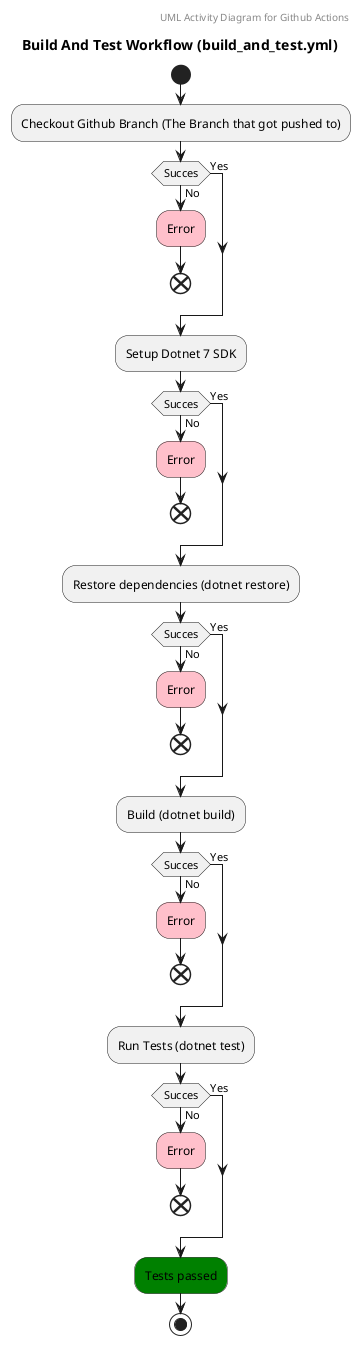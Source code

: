 @startuml
header UML Activity Diagram for Github Actions
title Build And Test Workflow (build_and_test.yml)
start
:Checkout Github Branch (The Branch that got pushed to);


if(Succes) then (No)
    #pink:Error;
    end
else (Yes)
endif


:Setup Dotnet 7 SDK;

if(Succes) then (No)
    #pink:Error;
    end
else (Yes)
endif

:Restore dependencies (dotnet restore);

if(Succes) then (No)
    #pink:Error;
    end
else (Yes)
endif

:Build (dotnet build);

if(Succes) then (No)
    #pink:Error;
    end
else (Yes)
endif

:Run Tests (dotnet test);

if(Succes) then (No)
    #pink:Error;
    end
else (Yes)
endif

#green:Tests passed;

stop
@enduml
